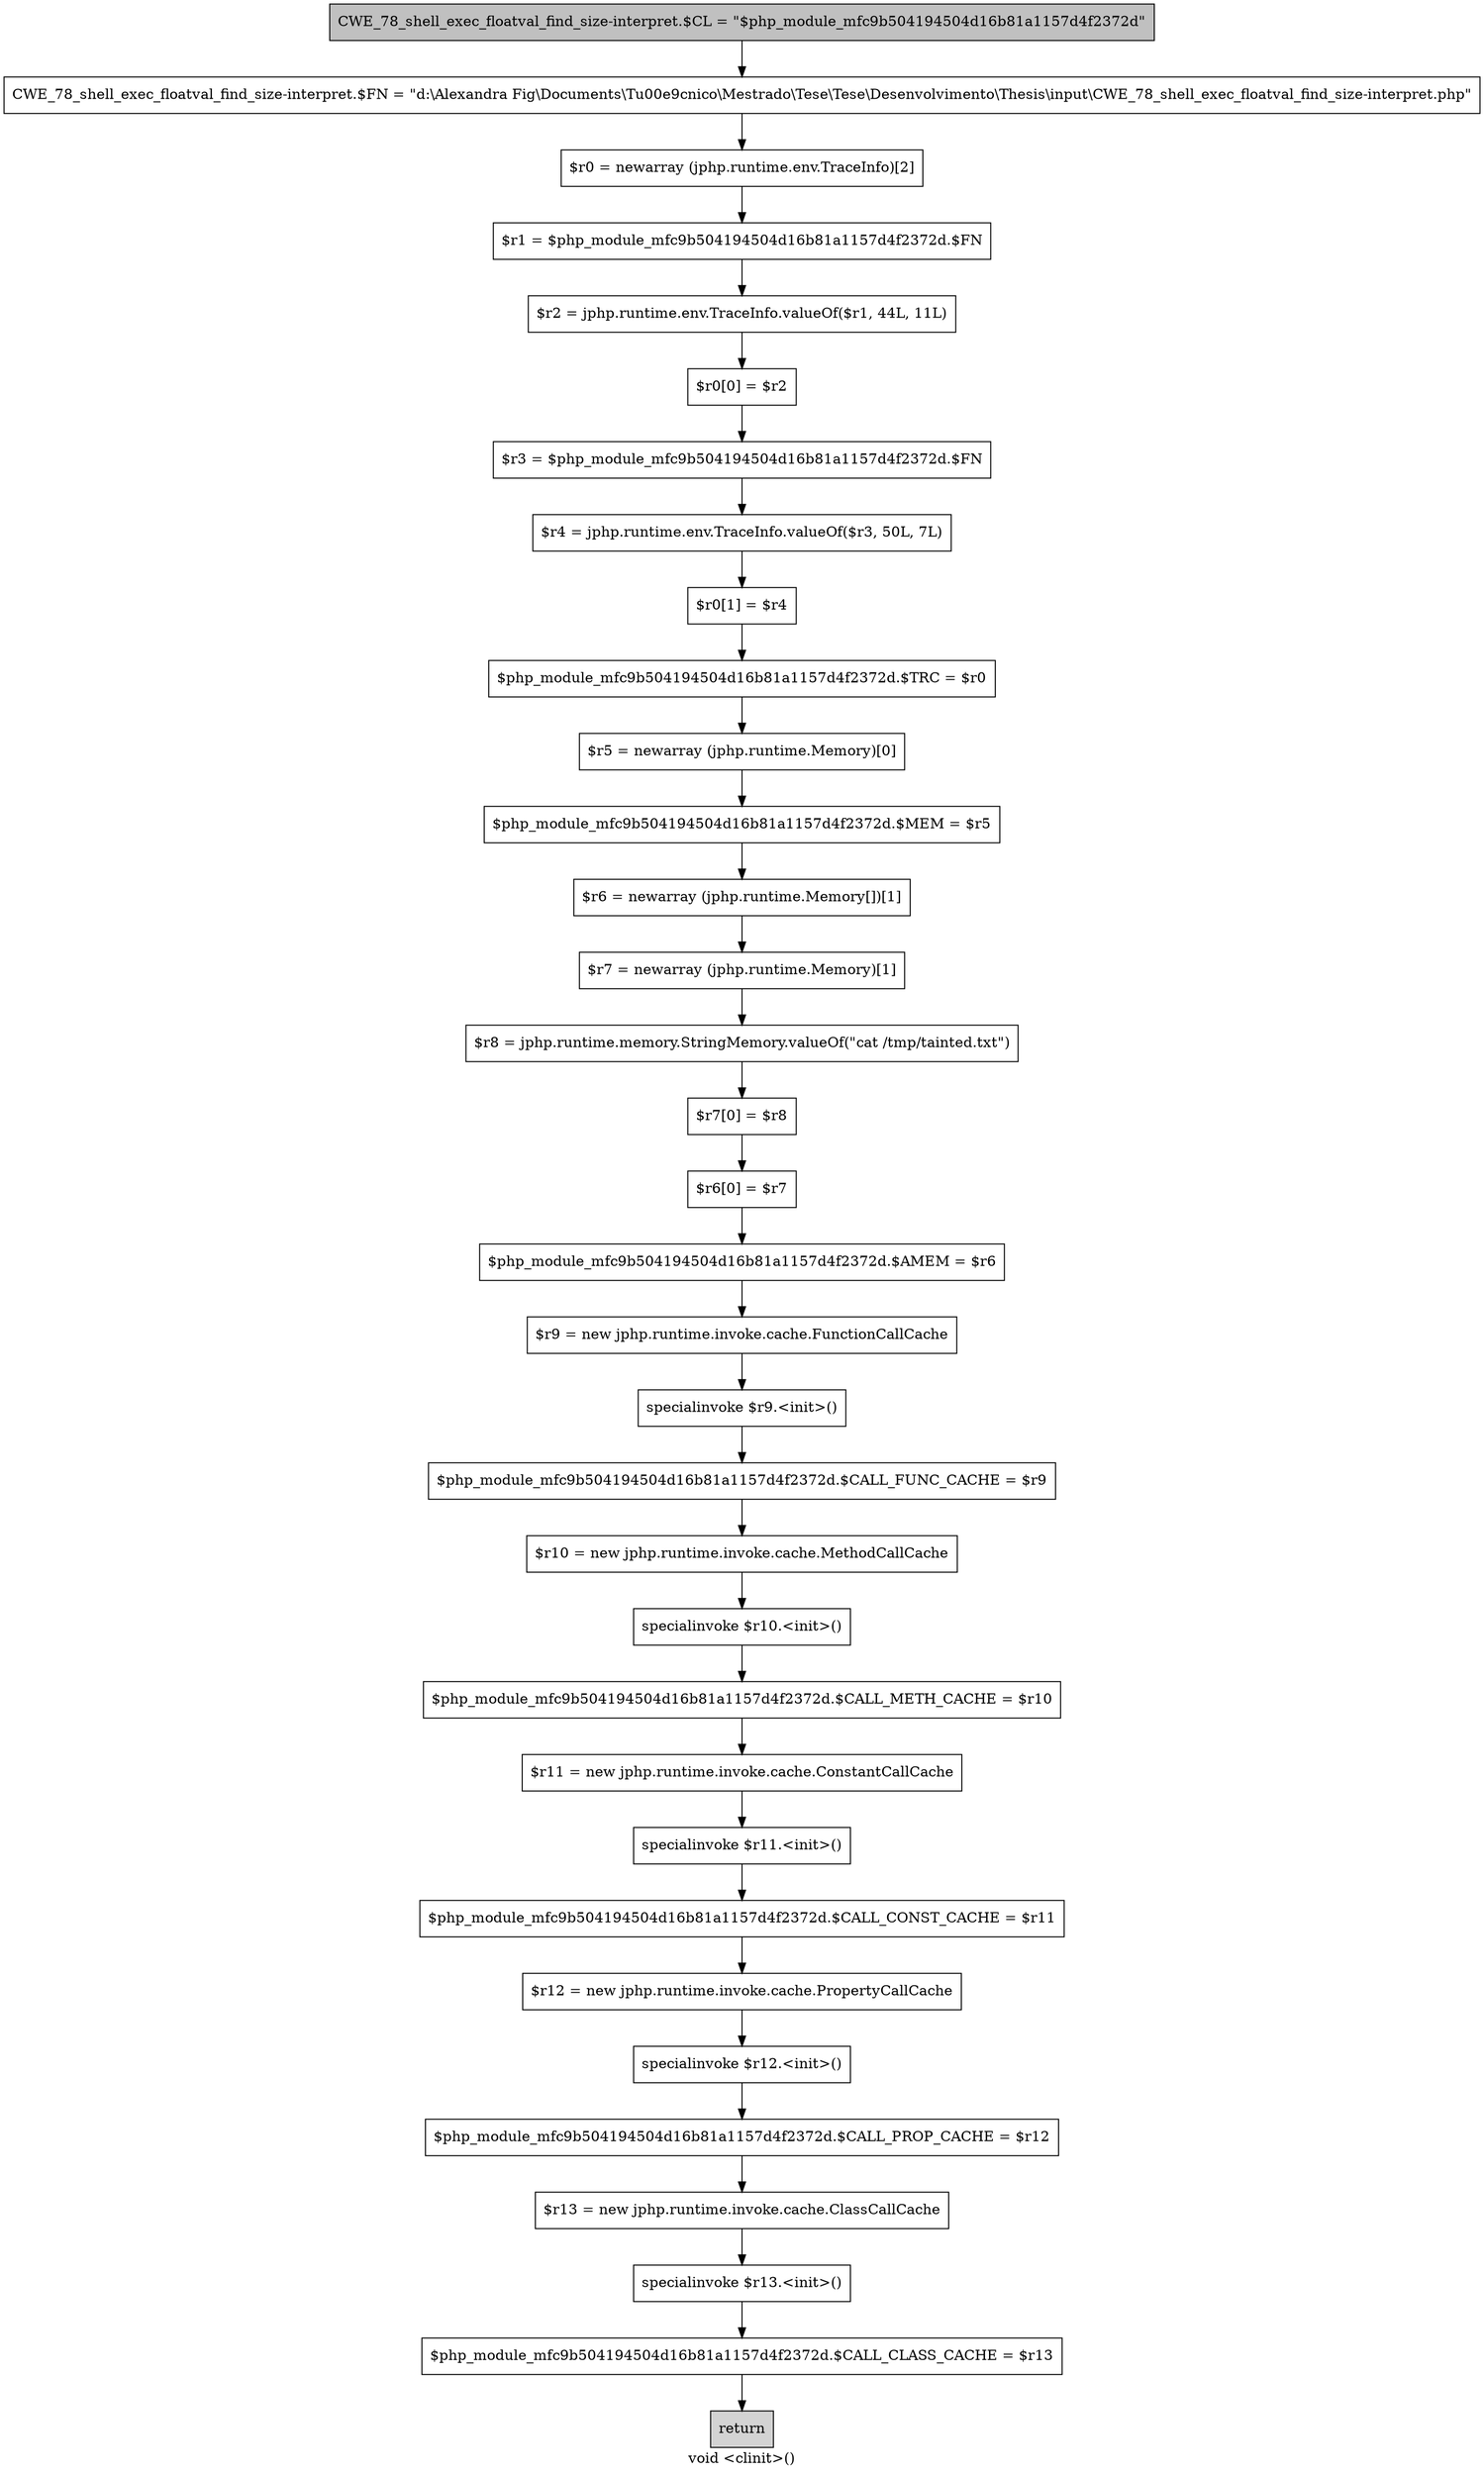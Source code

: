 digraph "void <clinit>()" {
    label="void <clinit>()";
    node [shape=box];
    "0" [style=filled,fillcolor=gray,label="CWE_78_shell_exec_floatval_find_size-interpret.$CL = \"$php_module_mfc9b504194504d16b81a1157d4f2372d\"",];
    "1" [label="CWE_78_shell_exec_floatval_find_size-interpret.$FN = \"d:\\Alexandra Fig\\Documents\\T\u00e9cnico\\Mestrado\\Tese\\Tese\\Desenvolvimento\\Thesis\\input\\CWE_78_shell_exec_floatval_find_size-interpret.php\"",];
    "0"->"1";
    "2" [label="$r0 = newarray (jphp.runtime.env.TraceInfo)[2]",];
    "1"->"2";
    "3" [label="$r1 = $php_module_mfc9b504194504d16b81a1157d4f2372d.$FN",];
    "2"->"3";
    "4" [label="$r2 = jphp.runtime.env.TraceInfo.valueOf($r1, 44L, 11L)",];
    "3"->"4";
    "5" [label="$r0[0] = $r2",];
    "4"->"5";
    "6" [label="$r3 = $php_module_mfc9b504194504d16b81a1157d4f2372d.$FN",];
    "5"->"6";
    "7" [label="$r4 = jphp.runtime.env.TraceInfo.valueOf($r3, 50L, 7L)",];
    "6"->"7";
    "8" [label="$r0[1] = $r4",];
    "7"->"8";
    "9" [label="$php_module_mfc9b504194504d16b81a1157d4f2372d.$TRC = $r0",];
    "8"->"9";
    "10" [label="$r5 = newarray (jphp.runtime.Memory)[0]",];
    "9"->"10";
    "11" [label="$php_module_mfc9b504194504d16b81a1157d4f2372d.$MEM = $r5",];
    "10"->"11";
    "12" [label="$r6 = newarray (jphp.runtime.Memory[])[1]",];
    "11"->"12";
    "13" [label="$r7 = newarray (jphp.runtime.Memory)[1]",];
    "12"->"13";
    "14" [label="$r8 = jphp.runtime.memory.StringMemory.valueOf(\"cat /tmp/tainted.txt\")",];
    "13"->"14";
    "15" [label="$r7[0] = $r8",];
    "14"->"15";
    "16" [label="$r6[0] = $r7",];
    "15"->"16";
    "17" [label="$php_module_mfc9b504194504d16b81a1157d4f2372d.$AMEM = $r6",];
    "16"->"17";
    "18" [label="$r9 = new jphp.runtime.invoke.cache.FunctionCallCache",];
    "17"->"18";
    "19" [label="specialinvoke $r9.<init>()",];
    "18"->"19";
    "20" [label="$php_module_mfc9b504194504d16b81a1157d4f2372d.$CALL_FUNC_CACHE = $r9",];
    "19"->"20";
    "21" [label="$r10 = new jphp.runtime.invoke.cache.MethodCallCache",];
    "20"->"21";
    "22" [label="specialinvoke $r10.<init>()",];
    "21"->"22";
    "23" [label="$php_module_mfc9b504194504d16b81a1157d4f2372d.$CALL_METH_CACHE = $r10",];
    "22"->"23";
    "24" [label="$r11 = new jphp.runtime.invoke.cache.ConstantCallCache",];
    "23"->"24";
    "25" [label="specialinvoke $r11.<init>()",];
    "24"->"25";
    "26" [label="$php_module_mfc9b504194504d16b81a1157d4f2372d.$CALL_CONST_CACHE = $r11",];
    "25"->"26";
    "27" [label="$r12 = new jphp.runtime.invoke.cache.PropertyCallCache",];
    "26"->"27";
    "28" [label="specialinvoke $r12.<init>()",];
    "27"->"28";
    "29" [label="$php_module_mfc9b504194504d16b81a1157d4f2372d.$CALL_PROP_CACHE = $r12",];
    "28"->"29";
    "30" [label="$r13 = new jphp.runtime.invoke.cache.ClassCallCache",];
    "29"->"30";
    "31" [label="specialinvoke $r13.<init>()",];
    "30"->"31";
    "32" [label="$php_module_mfc9b504194504d16b81a1157d4f2372d.$CALL_CLASS_CACHE = $r13",];
    "31"->"32";
    "33" [style=filled,fillcolor=lightgray,label="return",];
    "32"->"33";
}
